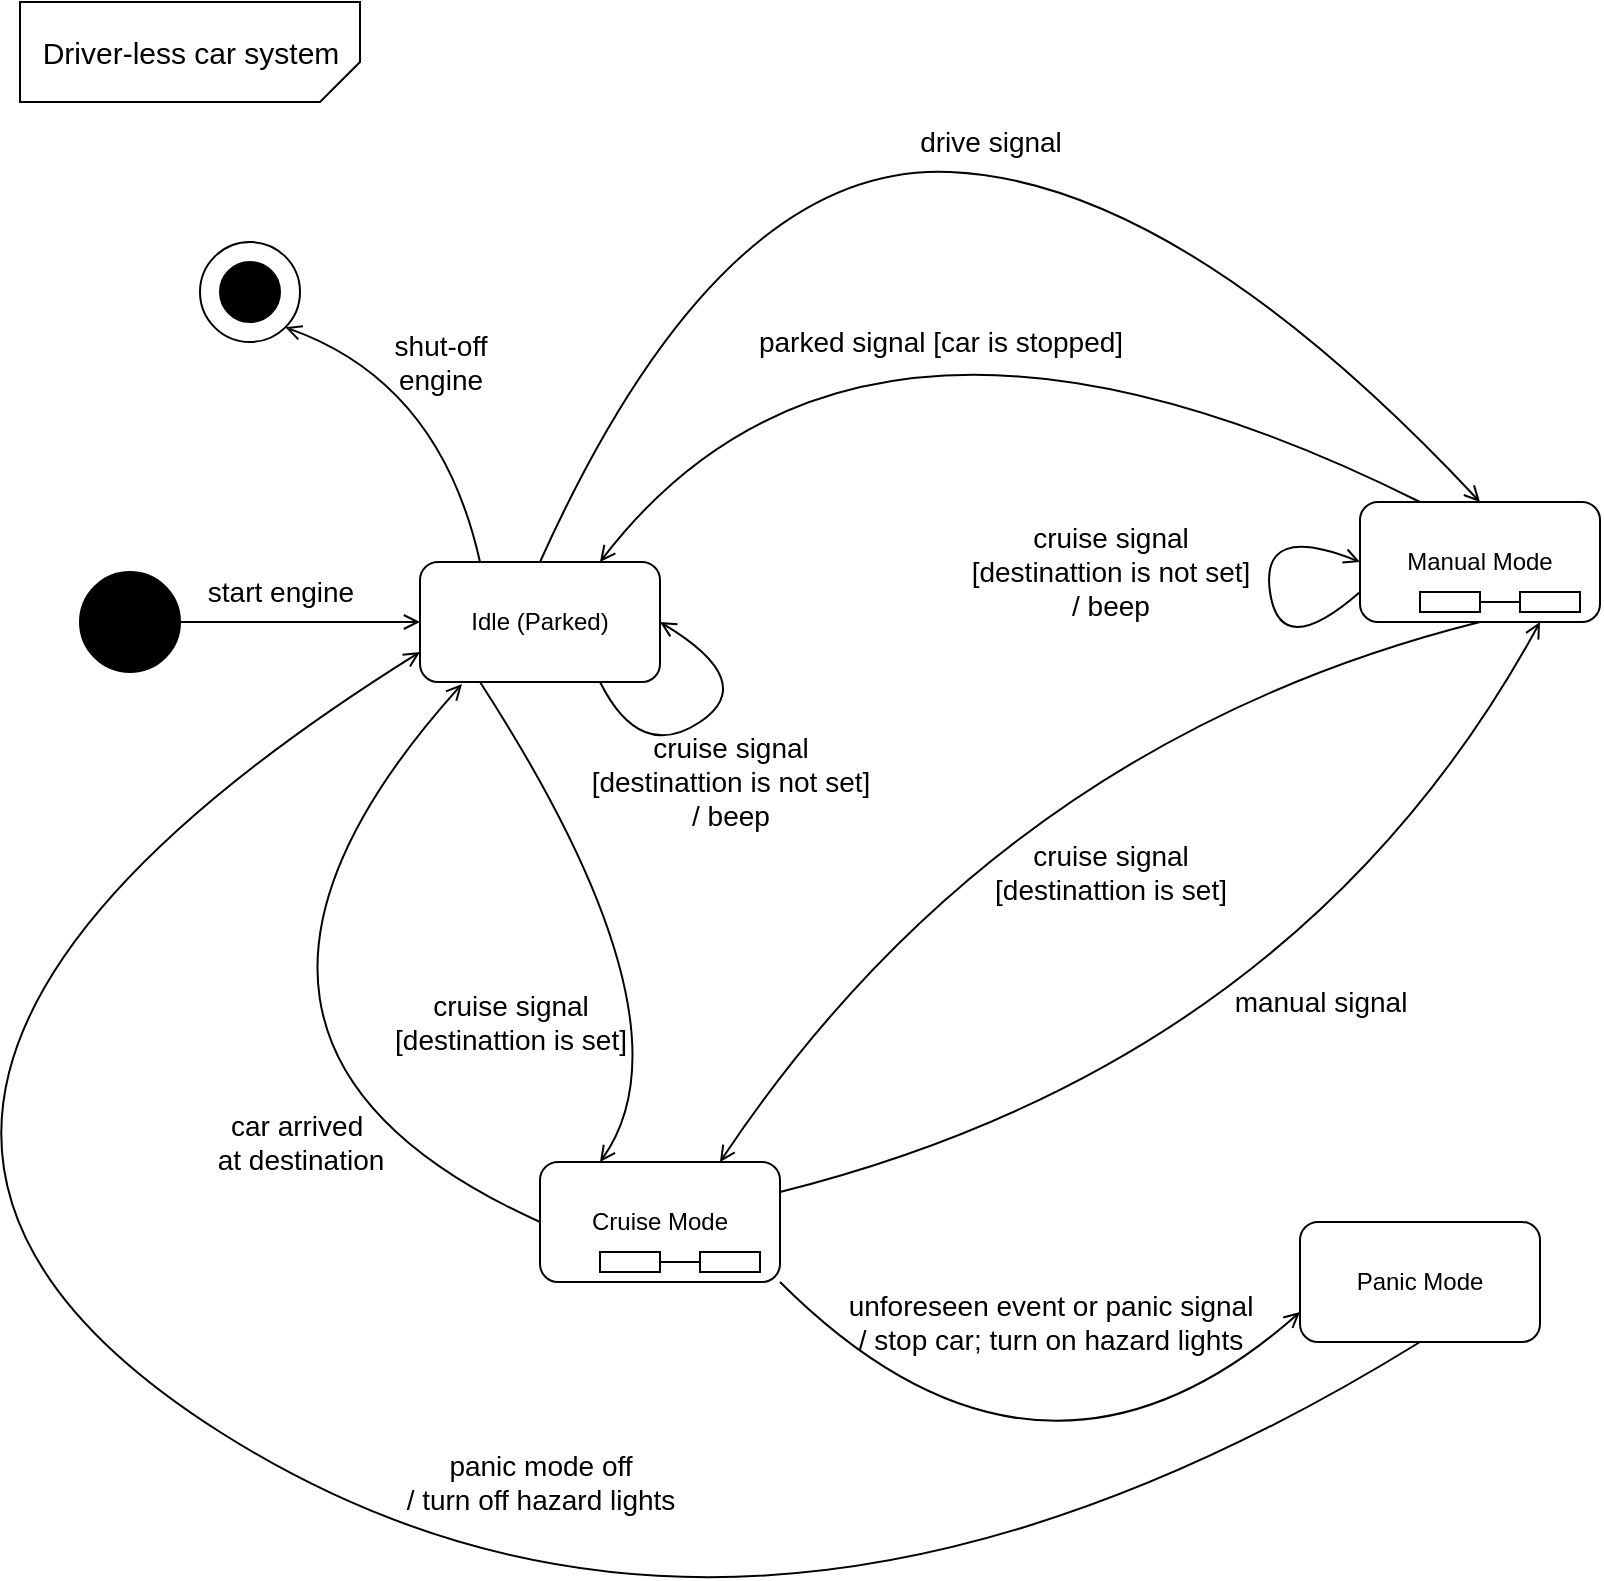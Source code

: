 <mxfile version="12.4.2" type="device" pages="5"><diagram id="GsRGrQJ695VV6KwuP-_j" name="top-level"><mxGraphModel dx="1862" dy="2306" grid="1" gridSize="10" guides="1" tooltips="1" connect="1" arrows="1" fold="1" page="1" pageScale="1" pageWidth="850" pageHeight="1100" math="0" shadow="0"><root><mxCell id="0"/><mxCell id="1" parent="0"/><mxCell id="v0uImOYCnhwWcrBsLqpx-3" value="" style="verticalLabelPosition=bottom;verticalAlign=top;html=1;shape=card;whiteSpace=wrap;size=20;arcSize=12;direction=west;" parent="1" vertex="1"><mxGeometry y="-160" width="170" height="50" as="geometry"/></mxCell><mxCell id="v0uImOYCnhwWcrBsLqpx-4" value="&lt;font style=&quot;font-size: 15px&quot;&gt;Driver-less car system&lt;/font&gt;" style="text;html=1;align=center;verticalAlign=middle;" parent="1" vertex="1"><mxGeometry y="-160" width="170" height="50" as="geometry"/></mxCell><mxCell id="v0uImOYCnhwWcrBsLqpx-5" value="" style="ellipse;whiteSpace=wrap;html=1;aspect=fixed;align=center;fillColor=#000000;" parent="1" vertex="1"><mxGeometry x="30" y="125" width="50" height="50" as="geometry"/></mxCell><mxCell id="v0uImOYCnhwWcrBsLqpx-10" value="Idle (Parked)" style="rounded=1;whiteSpace=wrap;html=1;shadow=0;strokeColor=#000000;fillColor=#FFFFFF;align=center;" parent="1" vertex="1"><mxGeometry x="200" y="120" width="120" height="60" as="geometry"/></mxCell><mxCell id="v0uImOYCnhwWcrBsLqpx-11" value="Manual Mode" style="rounded=1;whiteSpace=wrap;html=1;shadow=0;strokeColor=#000000;fillColor=#FFFFFF;align=center;" parent="1" vertex="1"><mxGeometry x="670" y="90" width="120" height="60" as="geometry"/></mxCell><mxCell id="v0uImOYCnhwWcrBsLqpx-12" value="Cruise Mode" style="rounded=1;whiteSpace=wrap;html=1;shadow=0;strokeColor=#000000;fillColor=#FFFFFF;align=center;" parent="1" vertex="1"><mxGeometry x="260" y="420" width="120" height="60" as="geometry"/></mxCell><mxCell id="v0uImOYCnhwWcrBsLqpx-13" value="Panic Mode" style="rounded=1;whiteSpace=wrap;html=1;shadow=0;strokeColor=#000000;fillColor=#FFFFFF;align=center;" parent="1" vertex="1"><mxGeometry x="640" y="450" width="120" height="60" as="geometry"/></mxCell><mxCell id="v0uImOYCnhwWcrBsLqpx-16" value="" style="endArrow=open;html=1;entryX=0;entryY=0.5;entryDx=0;entryDy=0;exitX=1;exitY=0.5;exitDx=0;exitDy=0;endFill=0;" parent="1" source="v0uImOYCnhwWcrBsLqpx-5" target="v0uImOYCnhwWcrBsLqpx-10" edge="1"><mxGeometry width="50" height="50" relative="1" as="geometry"><mxPoint x="130" y="190" as="sourcePoint"/><mxPoint x="180" y="140" as="targetPoint"/></mxGeometry></mxCell><mxCell id="v0uImOYCnhwWcrBsLqpx-18" value="&lt;font style=&quot;font-size: 14px&quot;&gt;start engine&lt;/font&gt;" style="text;html=1;align=center;verticalAlign=middle;resizable=0;points=[];;autosize=1;direction=south;" parent="1" vertex="1"><mxGeometry x="85" y="125" width="90" height="20" as="geometry"/></mxCell><mxCell id="v0uImOYCnhwWcrBsLqpx-19" value="" style="ellipse;whiteSpace=wrap;html=1;aspect=fixed;shadow=0;strokeColor=#000000;fillColor=#FFFFFF;align=center;" parent="1" vertex="1"><mxGeometry x="90" y="-40" width="50" height="50" as="geometry"/></mxCell><mxCell id="v0uImOYCnhwWcrBsLqpx-20" value="" style="ellipse;whiteSpace=wrap;html=1;aspect=fixed;shadow=0;strokeColor=#000000;fillColor=#000000;align=center;" parent="1" vertex="1"><mxGeometry x="100" y="-30" width="30" height="30" as="geometry"/></mxCell><mxCell id="v0uImOYCnhwWcrBsLqpx-23" value="&lt;font style=&quot;font-size: 14px&quot;&gt;drive signal&lt;/font&gt;" style="text;html=1;align=center;verticalAlign=middle;resizable=0;points=[];;autosize=1;direction=south;" parent="1" vertex="1"><mxGeometry x="440" y="-100" width="90" height="20" as="geometry"/></mxCell><mxCell id="v0uImOYCnhwWcrBsLqpx-43" value="" style="rounded=0;whiteSpace=wrap;html=1;shadow=0;strokeColor=#000000;fillColor=#FFFFFF;align=center;" parent="1" vertex="1"><mxGeometry x="290" y="465" width="30" height="10" as="geometry"/></mxCell><mxCell id="v0uImOYCnhwWcrBsLqpx-44" value="" style="rounded=0;whiteSpace=wrap;html=1;shadow=0;strokeColor=#000000;fillColor=#FFFFFF;align=center;" parent="1" vertex="1"><mxGeometry x="340" y="465" width="30" height="10" as="geometry"/></mxCell><mxCell id="v0uImOYCnhwWcrBsLqpx-45" value="" style="endArrow=none;html=1;entryX=0;entryY=0.5;entryDx=0;entryDy=0;exitX=1;exitY=0.5;exitDx=0;exitDy=0;" parent="1" source="v0uImOYCnhwWcrBsLqpx-43" target="v0uImOYCnhwWcrBsLqpx-44" edge="1"><mxGeometry width="50" height="50" relative="1" as="geometry"><mxPoint x="290" y="545" as="sourcePoint"/><mxPoint x="340" y="495" as="targetPoint"/></mxGeometry></mxCell><mxCell id="v0uImOYCnhwWcrBsLqpx-46" value="" style="rounded=0;whiteSpace=wrap;html=1;shadow=0;strokeColor=#000000;fillColor=#FFFFFF;align=center;" parent="1" vertex="1"><mxGeometry x="700" y="135" width="30" height="10" as="geometry"/></mxCell><mxCell id="v0uImOYCnhwWcrBsLqpx-47" value="" style="rounded=0;whiteSpace=wrap;html=1;shadow=0;strokeColor=#000000;fillColor=#FFFFFF;align=center;" parent="1" vertex="1"><mxGeometry x="750" y="135" width="30" height="10" as="geometry"/></mxCell><mxCell id="v0uImOYCnhwWcrBsLqpx-48" value="" style="endArrow=none;html=1;entryX=0;entryY=0.5;entryDx=0;entryDy=0;exitX=1;exitY=0.5;exitDx=0;exitDy=0;" parent="1" source="v0uImOYCnhwWcrBsLqpx-46" target="v0uImOYCnhwWcrBsLqpx-47" edge="1"><mxGeometry width="50" height="50" relative="1" as="geometry"><mxPoint x="700" y="215" as="sourcePoint"/><mxPoint x="750" y="165" as="targetPoint"/></mxGeometry></mxCell><mxCell id="v0uImOYCnhwWcrBsLqpx-49" value="" style="curved=1;endArrow=open;html=1;endFill=0;entryX=0.5;entryY=0;entryDx=0;entryDy=0;exitX=0.5;exitY=0;exitDx=0;exitDy=0;" parent="1" source="v0uImOYCnhwWcrBsLqpx-10" target="v0uImOYCnhwWcrBsLqpx-11" edge="1"><mxGeometry width="50" height="50" relative="1" as="geometry"><mxPoint x="220" y="90" as="sourcePoint"/><mxPoint x="270" y="40" as="targetPoint"/><Array as="points"><mxPoint x="350" y="-80"/><mxPoint x="580" y="-70"/></Array></mxGeometry></mxCell><mxCell id="v0uImOYCnhwWcrBsLqpx-52" value="" style="curved=1;endArrow=open;html=1;entryX=0.25;entryY=0;entryDx=0;entryDy=0;exitX=0.25;exitY=1;exitDx=0;exitDy=0;endFill=0;" parent="1" source="v0uImOYCnhwWcrBsLqpx-10" target="v0uImOYCnhwWcrBsLqpx-12" edge="1"><mxGeometry width="50" height="50" relative="1" as="geometry"><mxPoint x="230" y="270" as="sourcePoint"/><mxPoint x="280" y="220" as="targetPoint"/><Array as="points"><mxPoint x="340" y="350"/></Array></mxGeometry></mxCell><mxCell id="v0uImOYCnhwWcrBsLqpx-53" value="&lt;font style=&quot;font-size: 14px&quot;&gt;cruise signal &lt;br&gt;[destinattion is set]&lt;/font&gt;" style="text;html=1;align=center;verticalAlign=middle;resizable=0;points=[];;autosize=1;direction=south;" parent="1" vertex="1"><mxGeometry x="180" y="330" width="130" height="40" as="geometry"/></mxCell><mxCell id="v0uImOYCnhwWcrBsLqpx-56" value="" style="curved=1;endArrow=open;html=1;entryX=1;entryY=0.5;entryDx=0;entryDy=0;exitX=0.75;exitY=1;exitDx=0;exitDy=0;endFill=0;" parent="1" source="v0uImOYCnhwWcrBsLqpx-10" target="v0uImOYCnhwWcrBsLqpx-10" edge="1"><mxGeometry width="50" height="50" relative="1" as="geometry"><mxPoint x="310" y="270" as="sourcePoint"/><mxPoint x="360" y="220" as="targetPoint"/><Array as="points"><mxPoint x="310" y="220"/><mxPoint x="370" y="180"/></Array></mxGeometry></mxCell><mxCell id="v0uImOYCnhwWcrBsLqpx-57" value="&lt;font style=&quot;font-size: 14px&quot;&gt;cruise signal &lt;br&gt;[destinattion is not set]&lt;br&gt;/ beep&lt;br&gt;&lt;/font&gt;" style="text;html=1;align=center;verticalAlign=middle;resizable=0;points=[];;autosize=1;direction=south;" parent="1" vertex="1"><mxGeometry x="280" y="205" width="150" height="50" as="geometry"/></mxCell><mxCell id="v0uImOYCnhwWcrBsLqpx-58" value="&lt;font style=&quot;font-size: 14px&quot;&gt;cruise signal &lt;br&gt;[destinattion is not set]&lt;br&gt;/ beep&lt;br&gt;&lt;/font&gt;" style="text;html=1;align=center;verticalAlign=middle;resizable=0;points=[];;autosize=1;direction=south;" parent="1" vertex="1"><mxGeometry x="470" y="100" width="150" height="50" as="geometry"/></mxCell><mxCell id="v0uImOYCnhwWcrBsLqpx-59" value="" style="curved=1;endArrow=open;html=1;entryX=0;entryY=0.5;entryDx=0;entryDy=0;exitX=0;exitY=0.75;exitDx=0;exitDy=0;endFill=0;" parent="1" source="v0uImOYCnhwWcrBsLqpx-11" target="v0uImOYCnhwWcrBsLqpx-11" edge="1"><mxGeometry width="50" height="50" relative="1" as="geometry"><mxPoint x="490" y="160" as="sourcePoint"/><mxPoint x="520" y="130" as="targetPoint"/><Array as="points"><mxPoint x="630" y="170"/><mxPoint x="620" y="100"/></Array></mxGeometry></mxCell><mxCell id="v0uImOYCnhwWcrBsLqpx-60" value="&lt;font style=&quot;font-size: 14px&quot;&gt;cruise signal &lt;br&gt;[destinattion is set]&lt;/font&gt;" style="text;html=1;align=center;verticalAlign=middle;resizable=0;points=[];;autosize=1;direction=south;" parent="1" vertex="1"><mxGeometry x="480" y="255" width="130" height="40" as="geometry"/></mxCell><mxCell id="v0uImOYCnhwWcrBsLqpx-61" value="" style="curved=1;endArrow=open;html=1;entryX=0.75;entryY=0;entryDx=0;entryDy=0;exitX=0.5;exitY=1;exitDx=0;exitDy=0;endFill=0;" parent="1" source="v0uImOYCnhwWcrBsLqpx-11" target="v0uImOYCnhwWcrBsLqpx-12" edge="1"><mxGeometry width="50" height="50" relative="1" as="geometry"><mxPoint x="500" y="300" as="sourcePoint"/><mxPoint x="550" y="250" as="targetPoint"/><Array as="points"><mxPoint x="490" y="210"/></Array></mxGeometry></mxCell><mxCell id="v0uImOYCnhwWcrBsLqpx-62" value="" style="curved=1;endArrow=none;html=1;entryX=1;entryY=0.25;entryDx=0;entryDy=0;exitX=0.75;exitY=1;exitDx=0;exitDy=0;startArrow=open;startFill=0;endFill=0;" parent="1" source="v0uImOYCnhwWcrBsLqpx-11" target="v0uImOYCnhwWcrBsLqpx-12" edge="1"><mxGeometry width="50" height="50" relative="1" as="geometry"><mxPoint x="740" y="160" as="sourcePoint"/><mxPoint x="390" y="430" as="targetPoint"/><Array as="points"><mxPoint x="640" y="370"/></Array></mxGeometry></mxCell><mxCell id="v0uImOYCnhwWcrBsLqpx-63" value="&lt;font style=&quot;font-size: 14px&quot;&gt;manual signal&lt;br&gt;&lt;/font&gt;" style="text;html=1;align=center;verticalAlign=middle;resizable=0;points=[];;autosize=1;direction=south;" parent="1" vertex="1"><mxGeometry x="600" y="330" width="100" height="20" as="geometry"/></mxCell><mxCell id="v0uImOYCnhwWcrBsLqpx-64" value="" style="curved=1;endArrow=none;html=1;endFill=0;entryX=0.25;entryY=0;entryDx=0;entryDy=0;exitX=0.75;exitY=0;exitDx=0;exitDy=0;startArrow=open;startFill=0;" parent="1" source="v0uImOYCnhwWcrBsLqpx-10" target="v0uImOYCnhwWcrBsLqpx-11" edge="1"><mxGeometry width="50" height="50" relative="1" as="geometry"><mxPoint x="270" y="130" as="sourcePoint"/><mxPoint x="740" y="100" as="targetPoint"/><Array as="points"><mxPoint x="420" y="-50"/></Array></mxGeometry></mxCell><mxCell id="v0uImOYCnhwWcrBsLqpx-65" value="&lt;font style=&quot;font-size: 14px&quot;&gt;parked signal [car is stopped]&lt;/font&gt;" style="text;html=1;align=center;verticalAlign=middle;resizable=0;points=[];;autosize=1;direction=south;" parent="1" vertex="1"><mxGeometry x="360" width="200" height="20" as="geometry"/></mxCell><mxCell id="v0uImOYCnhwWcrBsLqpx-66" value="" style="curved=1;endArrow=open;html=1;endFill=0;entryX=0;entryY=0.75;entryDx=0;entryDy=0;exitX=1;exitY=1;exitDx=0;exitDy=0;" parent="1" source="v0uImOYCnhwWcrBsLqpx-12" target="v0uImOYCnhwWcrBsLqpx-13" edge="1"><mxGeometry width="50" height="50" relative="1" as="geometry"><mxPoint x="520" y="600" as="sourcePoint"/><mxPoint x="570" y="550" as="targetPoint"/><Array as="points"><mxPoint x="510" y="610"/></Array></mxGeometry></mxCell><mxCell id="v0uImOYCnhwWcrBsLqpx-68" value="&lt;font style=&quot;font-size: 14px&quot;&gt;unforeseen event or panic signal&lt;br&gt;/ stop car; turn on hazard lights&lt;br&gt;&lt;/font&gt;" style="text;html=1;align=center;verticalAlign=middle;resizable=0;points=[];;autosize=1;direction=south;" parent="1" vertex="1"><mxGeometry x="405" y="480" width="220" height="40" as="geometry"/></mxCell><mxCell id="v0uImOYCnhwWcrBsLqpx-69" value="" style="curved=1;endArrow=none;html=1;entryX=0;entryY=0.5;entryDx=0;entryDy=0;exitX=0.175;exitY=1.017;exitDx=0;exitDy=0;endFill=0;startArrow=open;startFill=0;exitPerimeter=0;" parent="1" source="v0uImOYCnhwWcrBsLqpx-10" target="v0uImOYCnhwWcrBsLqpx-12" edge="1"><mxGeometry width="50" height="50" relative="1" as="geometry"><mxPoint x="50" y="380" as="sourcePoint"/><mxPoint x="100" y="330" as="targetPoint"/><Array as="points"><mxPoint x="60" y="360"/></Array></mxGeometry></mxCell><mxCell id="v0uImOYCnhwWcrBsLqpx-71" value="&lt;span style=&quot;font-size: 14px&quot;&gt;car arrived&amp;nbsp;&lt;br&gt;at destination&lt;/span&gt;" style="text;html=1;align=center;verticalAlign=middle;resizable=0;points=[];;autosize=1;direction=south;" parent="1" vertex="1"><mxGeometry x="90" y="390" width="100" height="40" as="geometry"/></mxCell><mxCell id="v0uImOYCnhwWcrBsLqpx-72" value="" style="curved=1;endArrow=open;html=1;endFill=0;exitX=0.5;exitY=1;exitDx=0;exitDy=0;entryX=0;entryY=0.75;entryDx=0;entryDy=0;" parent="1" source="v0uImOYCnhwWcrBsLqpx-13" target="v0uImOYCnhwWcrBsLqpx-10" edge="1"><mxGeometry width="50" height="50" relative="1" as="geometry"><mxPoint x="400" y="710" as="sourcePoint"/><mxPoint x="450" y="660" as="targetPoint"/><Array as="points"><mxPoint x="360" y="720"/><mxPoint x="-160" y="390"/></Array></mxGeometry></mxCell><mxCell id="v0uImOYCnhwWcrBsLqpx-73" value="&lt;font style=&quot;font-size: 14px&quot;&gt;panic mode off&lt;br&gt;/ turn off hazard lights&lt;br&gt;&lt;/font&gt;" style="text;html=1;align=center;verticalAlign=middle;resizable=0;points=[];;autosize=1;direction=south;" parent="1" vertex="1"><mxGeometry x="185" y="560" width="150" height="40" as="geometry"/></mxCell><mxCell id="v0uImOYCnhwWcrBsLqpx-74" value="" style="curved=1;endArrow=open;html=1;entryX=1;entryY=1;entryDx=0;entryDy=0;exitX=0.25;exitY=0;exitDx=0;exitDy=0;endFill=0;" parent="1" source="v0uImOYCnhwWcrBsLqpx-10" target="v0uImOYCnhwWcrBsLqpx-19" edge="1"><mxGeometry width="50" height="50" relative="1" as="geometry"><mxPoint x="160" y="90" as="sourcePoint"/><mxPoint x="210" y="40" as="targetPoint"/><Array as="points"><mxPoint x="210" y="30"/></Array></mxGeometry></mxCell><mxCell id="v0uImOYCnhwWcrBsLqpx-75" value="&lt;font style=&quot;font-size: 14px&quot;&gt;shut-off &lt;br&gt;engine&lt;/font&gt;" style="text;html=1;align=center;verticalAlign=middle;resizable=0;points=[];;autosize=1;direction=south;" parent="1" vertex="1"><mxGeometry x="180" width="60" height="40" as="geometry"/></mxCell></root></mxGraphModel></diagram><diagram id="MH11B5Xyd4xC_ADcuClz" name="manual mode"><mxGraphModel dx="1012" dy="1206" grid="1" gridSize="10" guides="1" tooltips="1" connect="1" arrows="1" fold="1" page="1" pageScale="1" pageWidth="850" pageHeight="1100" math="0" shadow="0"><root><mxCell id="5tyl1ZbEcBhafrpC5ne4-0"/><mxCell id="5tyl1ZbEcBhafrpC5ne4-1" parent="5tyl1ZbEcBhafrpC5ne4-0"/><mxCell id="5tyl1ZbEcBhafrpC5ne4-2" value="" style="verticalLabelPosition=bottom;verticalAlign=top;html=1;shape=card;whiteSpace=wrap;size=20;arcSize=12;direction=west;" parent="5tyl1ZbEcBhafrpC5ne4-1" vertex="1"><mxGeometry y="210" width="170" height="50" as="geometry"/></mxCell><mxCell id="5tyl1ZbEcBhafrpC5ne4-3" value="&lt;span style=&quot;font-size: 15px&quot;&gt;Manual Mode&lt;/span&gt;" style="text;html=1;align=center;verticalAlign=middle;" parent="5tyl1ZbEcBhafrpC5ne4-1" vertex="1"><mxGeometry y="210" width="170" height="50" as="geometry"/></mxCell><mxCell id="Z5zzfOjHoaEg3iWWs3Xi-0" value="" style="ellipse;whiteSpace=wrap;html=1;aspect=fixed;align=center;fillColor=#000000;" parent="5tyl1ZbEcBhafrpC5ne4-1" vertex="1"><mxGeometry x="40" y="410" width="50" height="50" as="geometry"/></mxCell><mxCell id="svOVOGwbefoGt3TmelPM-0" value="" style="endArrow=open;html=1;entryX=0;entryY=0.5;entryDx=0;entryDy=0;exitX=1;exitY=0.5;exitDx=0;exitDy=0;endFill=0;" parent="5tyl1ZbEcBhafrpC5ne4-1" edge="1"><mxGeometry width="50" height="50" relative="1" as="geometry"><mxPoint x="90" y="434.5" as="sourcePoint"/><mxPoint x="210" y="434.5" as="targetPoint"/></mxGeometry></mxCell><mxCell id="UEAL-Myeo9CK6Od4VPT7-0" value="Manual Driving" style="rounded=1;whiteSpace=wrap;html=1;shadow=0;strokeColor=#000000;fillColor=#FFFFFF;align=center;" parent="5tyl1ZbEcBhafrpC5ne4-1" vertex="1"><mxGeometry x="210" y="405" width="120" height="60" as="geometry"/></mxCell><mxCell id="UEAL-Myeo9CK6Od4VPT7-1" value="" style="curved=1;endArrow=open;html=1;exitX=0;exitY=0.25;exitDx=0;exitDy=0;entryX=0.25;entryY=0;entryDx=0;entryDy=0;endFill=0;" parent="5tyl1ZbEcBhafrpC5ne4-1" source="UEAL-Myeo9CK6Od4VPT7-0" target="UEAL-Myeo9CK6Od4VPT7-0" edge="1"><mxGeometry width="50" height="50" relative="1" as="geometry"><mxPoint x="200" y="380" as="sourcePoint"/><mxPoint x="250" y="330" as="targetPoint"/><Array as="points"><mxPoint x="120" y="370"/><mxPoint x="230" y="320"/></Array></mxGeometry></mxCell><mxCell id="UEAL-Myeo9CK6Od4VPT7-2" value="&lt;font style=&quot;font-size: 14px&quot;&gt;accelerate signal&lt;br&gt;/ faster engine&lt;/font&gt;" style="text;html=1;align=center;verticalAlign=middle;resizable=0;points=[];;autosize=1;" parent="5tyl1ZbEcBhafrpC5ne4-1" vertex="1"><mxGeometry x="84" y="300" width="120" height="40" as="geometry"/></mxCell><mxCell id="a7V7JFCMsoajnNPpaLPt-0" value="" style="curved=1;endArrow=open;html=1;exitX=0.75;exitY=0;exitDx=0;exitDy=0;entryX=1;entryY=0.25;entryDx=0;entryDy=0;endFill=0;" parent="5tyl1ZbEcBhafrpC5ne4-1" source="UEAL-Myeo9CK6Od4VPT7-0" target="UEAL-Myeo9CK6Od4VPT7-0" edge="1"><mxGeometry width="50" height="50" relative="1" as="geometry"><mxPoint x="446.0" y="350" as="sourcePoint"/><mxPoint x="476.0" y="335" as="targetPoint"/><Array as="points"><mxPoint x="310" y="330"/><mxPoint x="390" y="390"/></Array></mxGeometry></mxCell><mxCell id="a7V7JFCMsoajnNPpaLPt-1" value="&lt;font style=&quot;font-size: 14px&quot;&gt;reduce signal&lt;br&gt;/ slower engine&lt;/font&gt;" style="text;html=1;align=center;verticalAlign=middle;resizable=0;points=[];;autosize=1;" parent="5tyl1ZbEcBhafrpC5ne4-1" vertex="1"><mxGeometry x="295" y="300" width="110" height="40" as="geometry"/></mxCell><mxCell id="a7V7JFCMsoajnNPpaLPt-2" value="Break Mode" style="rounded=1;whiteSpace=wrap;html=1;shadow=0;strokeColor=#000000;fillColor=#FFFFFF;align=center;" parent="5tyl1ZbEcBhafrpC5ne4-1" vertex="1"><mxGeometry x="510" y="405" width="120" height="60" as="geometry"/></mxCell><mxCell id="a7V7JFCMsoajnNPpaLPt-3" value="" style="curved=1;endArrow=open;html=1;exitX=1;exitY=0.5;exitDx=0;exitDy=0;endFill=0;" parent="5tyl1ZbEcBhafrpC5ne4-1" source="UEAL-Myeo9CK6Od4VPT7-0" target="a7V7JFCMsoajnNPpaLPt-2" edge="1"><mxGeometry width="50" height="50" relative="1" as="geometry"><mxPoint x="320" y="590" as="sourcePoint"/><mxPoint x="370" y="540" as="targetPoint"/><Array as="points"><mxPoint x="430" y="370"/></Array></mxGeometry></mxCell><mxCell id="a7V7JFCMsoajnNPpaLPt-4" value="&lt;font style=&quot;font-size: 14px&quot;&gt;break signal&lt;br&gt;/ 0-speed&lt;/font&gt;" style="text;html=1;align=center;verticalAlign=middle;resizable=0;points=[];;autosize=1;" parent="5tyl1ZbEcBhafrpC5ne4-1" vertex="1"><mxGeometry x="470" y="330" width="90" height="40" as="geometry"/></mxCell><mxCell id="a7V7JFCMsoajnNPpaLPt-6" value="" style="curved=1;endArrow=open;html=1;exitX=0.25;exitY=1;exitDx=0;exitDy=0;endFill=0;entryX=1;entryY=1;entryDx=0;entryDy=0;" parent="5tyl1ZbEcBhafrpC5ne4-1" source="a7V7JFCMsoajnNPpaLPt-2" target="UEAL-Myeo9CK6Od4VPT7-0" edge="1"><mxGeometry width="50" height="50" relative="1" as="geometry"><mxPoint x="290" y="592.31" as="sourcePoint"/><mxPoint x="491.818" y="562.31" as="targetPoint"/><Array as="points"><mxPoint x="410" y="510"/></Array></mxGeometry></mxCell><mxCell id="a7V7JFCMsoajnNPpaLPt-7" value="&lt;font style=&quot;font-size: 14px&quot;&gt;accelerate signal&lt;br&gt;&lt;/font&gt;" style="text;html=1;align=center;verticalAlign=middle;resizable=0;points=[];;autosize=1;" parent="5tyl1ZbEcBhafrpC5ne4-1" vertex="1"><mxGeometry x="370" y="500" width="120" height="20" as="geometry"/></mxCell></root></mxGraphModel></diagram><diagram id="-_0fJi-d4BW0aCfTVHF0" name="cruise mode"><mxGraphModel dx="1012" dy="1240" grid="1" gridSize="10" guides="1" tooltips="1" connect="1" arrows="1" fold="1" page="1" pageScale="1" pageWidth="850" pageHeight="1100" math="0" shadow="0"><root><mxCell id="u52zmMXhIx0DKUuz7ikw-0"/><mxCell id="u52zmMXhIx0DKUuz7ikw-1" parent="u52zmMXhIx0DKUuz7ikw-0"/><mxCell id="Tr0KNksr5ET6lWC5J7M_-0" value="" style="verticalLabelPosition=bottom;verticalAlign=top;html=1;shape=card;whiteSpace=wrap;size=20;arcSize=12;direction=west;" vertex="1" parent="u52zmMXhIx0DKUuz7ikw-1"><mxGeometry width="170" height="50" as="geometry"/></mxCell><mxCell id="Tr0KNksr5ET6lWC5J7M_-1" value="&lt;span style=&quot;font-size: 15px&quot;&gt;Cruise Mode&lt;/span&gt;" style="text;html=1;align=center;verticalAlign=middle;" vertex="1" parent="u52zmMXhIx0DKUuz7ikw-1"><mxGeometry width="170" height="50" as="geometry"/></mxCell><mxCell id="lbYa4kwuHeVx8JS8SERw-0" value="" style="ellipse;whiteSpace=wrap;html=1;aspect=fixed;align=center;fillColor=#000000;" vertex="1" parent="u52zmMXhIx0DKUuz7ikw-1"><mxGeometry x="40" y="410" width="50" height="50" as="geometry"/></mxCell><mxCell id="BiUlaDltREUe8ZJ0eOZC-0" value="" style="endArrow=open;html=1;entryX=0;entryY=0.5;entryDx=0;entryDy=0;exitX=1;exitY=0.5;exitDx=0;exitDy=0;endFill=0;" edge="1" parent="u52zmMXhIx0DKUuz7ikw-1"><mxGeometry width="50" height="50" relative="1" as="geometry"><mxPoint x="90" y="434.5" as="sourcePoint"/><mxPoint x="210" y="434.5" as="targetPoint"/></mxGeometry></mxCell><mxCell id="RQJBDOwhIYKoQPXPkWNi-0" value="Cruising" style="rounded=1;whiteSpace=wrap;html=1;shadow=0;strokeColor=#000000;fillColor=#FFFFFF;align=center;" vertex="1" parent="u52zmMXhIx0DKUuz7ikw-1"><mxGeometry x="210" y="405" width="120" height="60" as="geometry"/></mxCell><mxCell id="QREUtBTgTPNI_RtmqBHr-0" value="Tailing" style="rounded=1;whiteSpace=wrap;html=1;shadow=0;strokeColor=#000000;fillColor=#FFFFFF;align=center;" vertex="1" parent="u52zmMXhIx0DKUuz7ikw-1"><mxGeometry x="635" y="487" width="120" height="60" as="geometry"/></mxCell><mxCell id="QREUtBTgTPNI_RtmqBHr-1" value="Changing Lane" style="rounded=1;whiteSpace=wrap;html=1;shadow=0;strokeColor=#000000;fillColor=#FFFFFF;align=center;" vertex="1" parent="u52zmMXhIx0DKUuz7ikw-1"><mxGeometry x="460" y="742" width="120" height="60" as="geometry"/></mxCell><mxCell id="DPJYELe6cAL7vdTQ_eXa-4" value="" style="curved=1;endArrow=open;html=1;entryX=0.25;entryY=0;entryDx=0;entryDy=0;exitX=1;exitY=0.5;exitDx=0;exitDy=0;endFill=0;" edge="1" parent="u52zmMXhIx0DKUuz7ikw-1" source="RQJBDOwhIYKoQPXPkWNi-0" target="QREUtBTgTPNI_RtmqBHr-0"><mxGeometry width="50" height="50" relative="1" as="geometry"><mxPoint x="420" y="505" as="sourcePoint"/><mxPoint x="450" y="520" as="targetPoint"/><Array as="points"><mxPoint x="550" y="390"/></Array></mxGeometry></mxCell><mxCell id="DPJYELe6cAL7vdTQ_eXa-5" value="&lt;font style=&quot;font-size: 14px&quot;&gt;car detected ahead&amp;nbsp;&lt;br&gt;[distance is under threshold] &lt;br&gt;/ (reduce speed)&lt;/font&gt;" style="text;html=1;align=center;verticalAlign=middle;resizable=0;points=[];;autosize=1;" vertex="1" parent="u52zmMXhIx0DKUuz7ikw-1"><mxGeometry x="410" y="330" width="190" height="50" as="geometry"/></mxCell><mxCell id="DPJYELe6cAL7vdTQ_eXa-6" value="" style="curved=1;endArrow=open;html=1;entryX=0.75;entryY=0;entryDx=0;entryDy=0;exitX=0.5;exitY=0;exitDx=0;exitDy=0;endFill=0;" edge="1" parent="u52zmMXhIx0DKUuz7ikw-1" source="QREUtBTgTPNI_RtmqBHr-0" target="QREUtBTgTPNI_RtmqBHr-0"><mxGeometry width="50" height="50" relative="1" as="geometry"><mxPoint x="900" y="475" as="sourcePoint"/><mxPoint x="930" y="490" as="targetPoint"/><Array as="points"><mxPoint x="680" y="410"/><mxPoint x="840" y="440"/></Array></mxGeometry></mxCell><mxCell id="DPJYELe6cAL7vdTQ_eXa-7" value="&lt;font style=&quot;font-size: 14px&quot;&gt;after 1 second&amp;nbsp;&lt;br&gt;[distance is under threshold] &lt;br&gt;/ (reduce speed)&lt;/font&gt;" style="text;html=1;align=center;verticalAlign=middle;resizable=0;points=[];;autosize=1;" vertex="1" parent="u52zmMXhIx0DKUuz7ikw-1"><mxGeometry x="660" y="360" width="190" height="50" as="geometry"/></mxCell><mxCell id="DPJYELe6cAL7vdTQ_eXa-8" value="" style="curved=1;endArrow=open;html=1;entryX=1;entryY=0.75;entryDx=0;entryDy=0;exitX=0;exitY=0.25;exitDx=0;exitDy=0;endFill=0;" edge="1" parent="u52zmMXhIx0DKUuz7ikw-1" source="QREUtBTgTPNI_RtmqBHr-0" target="RQJBDOwhIYKoQPXPkWNi-0"><mxGeometry width="50" height="50" relative="1" as="geometry"><mxPoint x="330" y="555" as="sourcePoint"/><mxPoint x="905" y="640" as="targetPoint"/><Array as="points"><mxPoint x="470" y="510"/></Array></mxGeometry></mxCell><mxCell id="DPJYELe6cAL7vdTQ_eXa-9" value="&lt;font style=&quot;font-size: 14px&quot;&gt;after 1 second&amp;nbsp;&lt;br&gt;[distance is above or at threshold] &lt;br&gt;/ (maintain current speed)&lt;/font&gt;" style="text;html=1;align=center;verticalAlign=middle;resizable=0;points=[];;autosize=1;" vertex="1" parent="u52zmMXhIx0DKUuz7ikw-1"><mxGeometry x="370" y="510" width="220" height="50" as="geometry"/></mxCell><mxCell id="DPJYELe6cAL7vdTQ_eXa-10" value="" style="curved=1;endArrow=open;html=1;entryX=1;entryY=0.25;entryDx=0;entryDy=0;exitX=0.25;exitY=1;exitDx=0;exitDy=0;endFill=0;" edge="1" parent="u52zmMXhIx0DKUuz7ikw-1" source="QREUtBTgTPNI_RtmqBHr-0" target="QREUtBTgTPNI_RtmqBHr-1"><mxGeometry width="50" height="50" relative="1" as="geometry"><mxPoint x="845" y="742" as="sourcePoint"/><mxPoint x="300" y="657" as="targetPoint"/><Array as="points"><mxPoint x="665" y="657"/></Array></mxGeometry></mxCell><mxCell id="DPJYELe6cAL7vdTQ_eXa-11" value="&lt;font style=&quot;font-size: 14px&quot;&gt;after 1 second&amp;nbsp;&lt;br&gt;[obstacle not moving or safe &lt;br&gt;distance cannot be maintained] &lt;br&gt;/ (change to left lane signal)&lt;/font&gt;" style="text;html=1;align=center;verticalAlign=middle;resizable=0;points=[];;autosize=1;" vertex="1" parent="u52zmMXhIx0DKUuz7ikw-1"><mxGeometry x="660" y="577" width="210" height="70" as="geometry"/></mxCell><mxCell id="GvFH7ed6wfBAqs-x8gRz-0" value="" style="rounded=0;whiteSpace=wrap;html=1;shadow=0;strokeColor=#000000;fillColor=#FFFFFF;align=center;" vertex="1" parent="u52zmMXhIx0DKUuz7ikw-1"><mxGeometry x="240" y="450" width="30" height="10" as="geometry"/></mxCell><mxCell id="GvFH7ed6wfBAqs-x8gRz-1" value="" style="rounded=0;whiteSpace=wrap;html=1;shadow=0;strokeColor=#000000;fillColor=#FFFFFF;align=center;" vertex="1" parent="u52zmMXhIx0DKUuz7ikw-1"><mxGeometry x="290" y="450" width="30" height="10" as="geometry"/></mxCell><mxCell id="GvFH7ed6wfBAqs-x8gRz-2" value="" style="endArrow=none;html=1;entryX=0;entryY=0.5;entryDx=0;entryDy=0;exitX=1;exitY=0.5;exitDx=0;exitDy=0;" edge="1" parent="u52zmMXhIx0DKUuz7ikw-1" source="GvFH7ed6wfBAqs-x8gRz-0" target="GvFH7ed6wfBAqs-x8gRz-1"><mxGeometry width="50" height="50" relative="1" as="geometry"><mxPoint x="240" y="530" as="sourcePoint"/><mxPoint x="290" y="480" as="targetPoint"/></mxGeometry></mxCell><mxCell id="GvFH7ed6wfBAqs-x8gRz-3" value="" style="rounded=0;whiteSpace=wrap;html=1;shadow=0;strokeColor=#000000;fillColor=#FFFFFF;align=center;" vertex="1" parent="u52zmMXhIx0DKUuz7ikw-1"><mxGeometry x="490" y="787" width="30" height="10" as="geometry"/></mxCell><mxCell id="GvFH7ed6wfBAqs-x8gRz-4" value="" style="rounded=0;whiteSpace=wrap;html=1;shadow=0;strokeColor=#000000;fillColor=#FFFFFF;align=center;" vertex="1" parent="u52zmMXhIx0DKUuz7ikw-1"><mxGeometry x="540" y="787" width="30" height="10" as="geometry"/></mxCell><mxCell id="GvFH7ed6wfBAqs-x8gRz-5" value="" style="endArrow=none;html=1;entryX=0;entryY=0.5;entryDx=0;entryDy=0;exitX=1;exitY=0.5;exitDx=0;exitDy=0;" edge="1" parent="u52zmMXhIx0DKUuz7ikw-1" source="GvFH7ed6wfBAqs-x8gRz-3" target="GvFH7ed6wfBAqs-x8gRz-4"><mxGeometry width="50" height="50" relative="1" as="geometry"><mxPoint x="490" y="867" as="sourcePoint"/><mxPoint x="540" y="817" as="targetPoint"/></mxGeometry></mxCell><mxCell id="Jh8zUHxNAsX3DCX_IuVT-0" value="" style="curved=1;endArrow=open;html=1;entryX=0;entryY=0.25;entryDx=0;entryDy=0;exitX=0.75;exitY=1;exitDx=0;exitDy=0;endFill=0;" edge="1" parent="u52zmMXhIx0DKUuz7ikw-1" source="RQJBDOwhIYKoQPXPkWNi-0" target="QREUtBTgTPNI_RtmqBHr-1"><mxGeometry width="50" height="50" relative="1" as="geometry"><mxPoint x="230" y="700" as="sourcePoint"/><mxPoint x="280" y="650" as="targetPoint"/><Array as="points"><mxPoint x="260" y="700"/></Array></mxGeometry></mxCell><mxCell id="Jh8zUHxNAsX3DCX_IuVT-1" value="&lt;font style=&quot;font-size: 14px&quot;&gt;any change lane signal&lt;/font&gt;" style="text;html=1;align=center;verticalAlign=middle;resizable=0;points=[];;autosize=1;" vertex="1" parent="u52zmMXhIx0DKUuz7ikw-1"><mxGeometry x="325" y="660" width="160" height="20" as="geometry"/></mxCell><mxCell id="ycwRXLKawZ1601Ck0Dra-0" value="" style="curved=1;endArrow=none;html=1;entryX=0;entryY=0.75;entryDx=0;entryDy=0;exitX=0.5;exitY=1;exitDx=0;exitDy=0;endFill=0;startArrow=open;startFill=0;" edge="1" parent="u52zmMXhIx0DKUuz7ikw-1" source="RQJBDOwhIYKoQPXPkWNi-0" target="QREUtBTgTPNI_RtmqBHr-1"><mxGeometry width="50" height="50" relative="1" as="geometry"><mxPoint x="270" y="495" as="sourcePoint"/><mxPoint x="430" y="787" as="targetPoint"/><Array as="points"><mxPoint x="230" y="730"/></Array></mxGeometry></mxCell><mxCell id="ycwRXLKawZ1601Ck0Dra-1" value="&lt;span style=&quot;font-size: 14px&quot;&gt;target lane signal&lt;/span&gt;" style="text;html=1;align=center;verticalAlign=middle;resizable=0;points=[];;autosize=1;" vertex="1" parent="u52zmMXhIx0DKUuz7ikw-1"><mxGeometry x="180" y="680" width="120" height="20" as="geometry"/></mxCell><mxCell id="U6oZaBESciKtFX_PdK62-0" value="" style="curved=1;endArrow=none;html=1;entryX=0.25;entryY=1;entryDx=0;entryDy=0;exitX=0;exitY=0.75;exitDx=0;exitDy=0;endFill=0;startArrow=open;startFill=0;" edge="1" parent="u52zmMXhIx0DKUuz7ikw-1" source="RQJBDOwhIYKoQPXPkWNi-0" target="QREUtBTgTPNI_RtmqBHr-1"><mxGeometry width="50" height="50" relative="1" as="geometry"><mxPoint x="180" y="510" as="sourcePoint"/><mxPoint x="370" y="832" as="targetPoint"/><Array as="points"><mxPoint x="80" y="730"/><mxPoint x="370" y="860"/></Array></mxGeometry></mxCell><mxCell id="U6oZaBESciKtFX_PdK62-1" value="&lt;span style=&quot;font-size: 14px&quot;&gt;panic signal&lt;br&gt;/ panic signal&lt;br&gt;&lt;/span&gt;" style="text;html=1;align=center;verticalAlign=middle;resizable=0;points=[];;autosize=1;" vertex="1" parent="u52zmMXhIx0DKUuz7ikw-1"><mxGeometry x="70" y="757" width="100" height="40" as="geometry"/></mxCell></root></mxGraphModel></diagram><diagram id="YSvuzBf-DAyqo7h7GQj4" name="cruising"><mxGraphModel dx="1012" dy="1240" grid="1" gridSize="10" guides="1" tooltips="1" connect="1" arrows="1" fold="1" page="1" pageScale="1" pageWidth="850" pageHeight="1100" math="0" shadow="0"><root><mxCell id="WUD4vsap0C9lStOz-gBU-0"/><mxCell id="WUD4vsap0C9lStOz-gBU-1" parent="WUD4vsap0C9lStOz-gBU-0"/><mxCell id="my3QHWs6xHmhg0CqJ7Na-0" value="" style="verticalLabelPosition=bottom;verticalAlign=top;html=1;shape=card;whiteSpace=wrap;size=20;arcSize=12;direction=west;" vertex="1" parent="WUD4vsap0C9lStOz-gBU-1"><mxGeometry width="170" height="50" as="geometry"/></mxCell><mxCell id="my3QHWs6xHmhg0CqJ7Na-1" value="&lt;span style=&quot;font-size: 15px&quot;&gt;Cruising&lt;/span&gt;" style="text;html=1;align=center;verticalAlign=middle;" vertex="1" parent="WUD4vsap0C9lStOz-gBU-1"><mxGeometry width="170" height="50" as="geometry"/></mxCell><mxCell id="mEWTy3Bo5_66TBNeWe7Z-0" value="" style="ellipse;whiteSpace=wrap;html=1;aspect=fixed;align=center;fillColor=#000000;" vertex="1" parent="WUD4vsap0C9lStOz-gBU-1"><mxGeometry x="40" y="410" width="50" height="50" as="geometry"/></mxCell><mxCell id="mEWTy3Bo5_66TBNeWe7Z-1" value="" style="endArrow=open;html=1;entryX=0;entryY=0.5;entryDx=0;entryDy=0;exitX=1;exitY=0.5;exitDx=0;exitDy=0;endFill=0;" edge="1" parent="WUD4vsap0C9lStOz-gBU-1"><mxGeometry width="50" height="50" relative="1" as="geometry"><mxPoint x="90" y="434.5" as="sourcePoint"/><mxPoint x="210" y="434.5" as="targetPoint"/></mxGeometry></mxCell><mxCell id="tREDNZCUORZoi-Dap2rX-0" value="Navigating" style="rounded=1;whiteSpace=wrap;html=1;shadow=0;strokeColor=#000000;fillColor=#FFFFFF;align=center;" vertex="1" parent="WUD4vsap0C9lStOz-gBU-1"><mxGeometry x="210" y="405" width="120" height="60" as="geometry"/></mxCell><mxCell id="1k2nrraHn6seGCsBbGZk-1" value="&lt;font style=&quot;font-size: 14px&quot;&gt;[current speed less than road speed - 5%] &lt;br&gt;/ (accelerate signal; increase speed)&lt;/font&gt;" style="text;html=1;align=center;verticalAlign=middle;resizable=0;points=[];;autosize=1;" vertex="1" parent="WUD4vsap0C9lStOz-gBU-1"><mxGeometry x="40" y="890" width="280" height="40" as="geometry"/></mxCell><mxCell id="1k2nrraHn6seGCsBbGZk-3" value="&lt;font style=&quot;font-size: 14px&quot;&gt;[current speed more than road speed + 5%] &lt;br&gt;/ (reduce speed signal; decrease speed)&lt;/font&gt;" style="text;html=1;align=center;verticalAlign=middle;resizable=0;points=[];;autosize=1;" vertex="1" parent="WUD4vsap0C9lStOz-gBU-1"><mxGeometry x="50" y="760" width="290" height="40" as="geometry"/></mxCell><mxCell id="HWLpQnthrbi7_oQU3vdO-1" value="&lt;font style=&quot;font-size: 14px&quot;&gt;[Left turn ahead]&lt;br&gt;/ (change to left-most lane signal)&lt;/font&gt;" style="text;html=1;align=center;verticalAlign=middle;resizable=0;points=[];;autosize=1;" vertex="1" parent="WUD4vsap0C9lStOz-gBU-1"><mxGeometry x="880" y="210" width="220" height="40" as="geometry"/></mxCell><mxCell id="HWLpQnthrbi7_oQU3vdO-2" value="&lt;font style=&quot;font-size: 14px&quot;&gt;[Right turn ahead]&amp;nbsp;&lt;br&gt;/ (change to right-most lane signal)&lt;/font&gt;" style="text;html=1;align=center;verticalAlign=middle;resizable=0;points=[];;autosize=1;" vertex="1" parent="WUD4vsap0C9lStOz-gBU-1"><mxGeometry x="740" y="290" width="230" height="40" as="geometry"/></mxCell><mxCell id="cnTmVPxBm2hHGYbr8o36-0" value="&lt;font style=&quot;font-size: 14px&quot;&gt;[Destination ahead]&amp;nbsp;&lt;br&gt;/ (change to right-most lane signal)&lt;/font&gt;" style="text;html=1;align=center;verticalAlign=middle;resizable=0;points=[];;autosize=1;" vertex="1" parent="WUD4vsap0C9lStOz-gBU-1"><mxGeometry x="590" y="360" width="230" height="40" as="geometry"/></mxCell><mxCell id="xYFj0-l50VO1o4tRNYon-1" value="&lt;font style=&quot;font-size: 14px&quot;&gt;[Arrived at destination]&amp;nbsp;&lt;br&gt;/ (car arrived&amp;nbsp;&lt;br&gt;at destination signal)&lt;/font&gt;" style="text;html=1;align=center;verticalAlign=middle;resizable=0;points=[];;autosize=1;" vertex="1" parent="WUD4vsap0C9lStOz-gBU-1"><mxGeometry x="210" y="630" width="160" height="50" as="geometry"/></mxCell><mxCell id="WDN7u2fluolev_BfUaLD-0" value="&lt;font style=&quot;font-size: 14px&quot;&gt;[Turn left]&amp;nbsp;&lt;br&gt;/ (turn left at next intersection)&lt;/font&gt;" style="text;html=1;align=center;verticalAlign=middle;resizable=0;points=[];;autosize=1;" vertex="1" parent="WUD4vsap0C9lStOz-gBU-1"><mxGeometry x="480" y="440" width="200" height="40" as="geometry"/></mxCell><mxCell id="WDN7u2fluolev_BfUaLD-2" value="&lt;font style=&quot;font-size: 14px&quot;&gt;[Turn right]&amp;nbsp;&lt;br&gt;/ (turn right at next intersection)&lt;/font&gt;" style="text;html=1;align=center;verticalAlign=middle;resizable=0;points=[];;autosize=1;" vertex="1" parent="WUD4vsap0C9lStOz-gBU-1"><mxGeometry x="390" y="520" width="210" height="40" as="geometry"/></mxCell><mxCell id="XViM9uh9zISw8L7eOxQn-0" value="" style="ellipse;whiteSpace=wrap;html=1;aspect=fixed;align=center;fillColor=#000000;" vertex="1" parent="WUD4vsap0C9lStOz-gBU-1"><mxGeometry x="450" y="830" width="50" height="50" as="geometry"/></mxCell><mxCell id="XViM9uh9zISw8L7eOxQn-1" value="" style="endArrow=open;html=1;exitX=1;exitY=1;exitDx=0;exitDy=0;endFill=0;" edge="1" parent="WUD4vsap0C9lStOz-gBU-1" source="tREDNZCUORZoi-Dap2rX-0" target="XViM9uh9zISw8L7eOxQn-0"><mxGeometry width="50" height="50" relative="1" as="geometry"><mxPoint x="280" y="610" as="sourcePoint"/><mxPoint x="330" y="560" as="targetPoint"/></mxGeometry></mxCell><mxCell id="XViM9uh9zISw8L7eOxQn-2" value="&lt;font style=&quot;font-size: 14px&quot;&gt;after 1 second&lt;br&gt;&lt;/font&gt;" style="text;html=1;align=center;verticalAlign=middle;resizable=0;points=[];;autosize=1;" vertex="1" parent="WUD4vsap0C9lStOz-gBU-1"><mxGeometry x="390" y="610" width="100" height="20" as="geometry"/></mxCell><mxCell id="XViM9uh9zISw8L7eOxQn-3" value="" style="curved=1;endArrow=open;html=1;entryX=0.75;entryY=1;entryDx=0;entryDy=0;exitX=0;exitY=0;exitDx=0;exitDy=0;endFill=0;" edge="1" parent="WUD4vsap0C9lStOz-gBU-1" source="XViM9uh9zISw8L7eOxQn-0" target="tREDNZCUORZoi-Dap2rX-0"><mxGeometry width="50" height="50" relative="1" as="geometry"><mxPoint x="230" y="730" as="sourcePoint"/><mxPoint x="280" y="680" as="targetPoint"/><Array as="points"><mxPoint x="310" y="660"/></Array></mxGeometry></mxCell><mxCell id="XViM9uh9zISw8L7eOxQn-5" value="" style="curved=1;endArrow=open;html=1;entryX=1;entryY=0.75;entryDx=0;entryDy=0;exitX=0.5;exitY=0;exitDx=0;exitDy=0;endFill=0;" edge="1" parent="WUD4vsap0C9lStOz-gBU-1" source="XViM9uh9zISw8L7eOxQn-0" target="tREDNZCUORZoi-Dap2rX-0"><mxGeometry width="50" height="50" relative="1" as="geometry"><mxPoint x="657.322" y="807.322" as="sourcePoint"/><mxPoint x="500.0" y="435" as="targetPoint"/><Array as="points"><mxPoint x="570" y="540"/></Array></mxGeometry></mxCell><mxCell id="XViM9uh9zISw8L7eOxQn-8" value="" style="curved=1;endArrow=open;html=1;entryX=0.5;entryY=1;entryDx=0;entryDy=0;exitX=0;exitY=0.5;exitDx=0;exitDy=0;endFill=0;" edge="1" parent="WUD4vsap0C9lStOz-gBU-1" source="XViM9uh9zISw8L7eOxQn-0" target="tREDNZCUORZoi-Dap2rX-0"><mxGeometry width="50" height="50" relative="1" as="geometry"><mxPoint x="317.322" y="942.322" as="sourcePoint"/><mxPoint x="160" y="570" as="targetPoint"/><Array as="points"><mxPoint x="40" y="810"/></Array></mxGeometry></mxCell><mxCell id="XViM9uh9zISw8L7eOxQn-9" value="" style="curved=1;endArrow=open;html=1;exitX=1;exitY=0;exitDx=0;exitDy=0;endFill=0;" edge="1" parent="WUD4vsap0C9lStOz-gBU-1" source="XViM9uh9zISw8L7eOxQn-0" target="tREDNZCUORZoi-Dap2rX-0"><mxGeometry width="50" height="50" relative="1" as="geometry"><mxPoint x="605" y="750" as="sourcePoint"/><mxPoint x="460" y="370" as="targetPoint"/><Array as="points"><mxPoint x="790" y="420"/></Array></mxGeometry></mxCell><mxCell id="XViM9uh9zISw8L7eOxQn-10" value="" style="curved=1;endArrow=open;html=1;exitX=1;exitY=0.5;exitDx=0;exitDy=0;endFill=0;entryX=1;entryY=0.25;entryDx=0;entryDy=0;" edge="1" parent="WUD4vsap0C9lStOz-gBU-1" source="XViM9uh9zISw8L7eOxQn-0" target="tREDNZCUORZoi-Dap2rX-0"><mxGeometry width="50" height="50" relative="1" as="geometry"><mxPoint x="562.678" y="807.322" as="sourcePoint"/><mxPoint x="400" y="403.269" as="targetPoint"/><Array as="points"><mxPoint x="1040" y="310"/></Array></mxGeometry></mxCell><mxCell id="XViM9uh9zISw8L7eOxQn-11" value="" style="curved=1;endArrow=open;html=1;exitX=1;exitY=1;exitDx=0;exitDy=0;endFill=0;entryX=0.933;entryY=0;entryDx=0;entryDy=0;entryPerimeter=0;" edge="1" parent="WUD4vsap0C9lStOz-gBU-1" source="XViM9uh9zISw8L7eOxQn-0" target="tREDNZCUORZoi-Dap2rX-0"><mxGeometry width="50" height="50" relative="1" as="geometry"><mxPoint x="700" y="670" as="sourcePoint"/><mxPoint x="530" y="235" as="targetPoint"/><Array as="points"><mxPoint x="1450" y="140"/></Array></mxGeometry></mxCell><mxCell id="XViM9uh9zISw8L7eOxQn-12" value="" style="curved=1;endArrow=open;html=1;exitX=0.5;exitY=1;exitDx=0;exitDy=0;endFill=0;entryX=0.75;entryY=0;entryDx=0;entryDy=0;" edge="1" parent="WUD4vsap0C9lStOz-gBU-1" source="XViM9uh9zISw8L7eOxQn-0" target="tREDNZCUORZoi-Dap2rX-0"><mxGeometry width="50" height="50" relative="1" as="geometry"><mxPoint x="620.718" y="752.678" as="sourcePoint"/><mxPoint x="450.0" y="285" as="targetPoint"/><Array as="points"><mxPoint x="570" y="860"/><mxPoint x="880" y="660"/><mxPoint x="1200" y="110"/></Array></mxGeometry></mxCell><mxCell id="XViM9uh9zISw8L7eOxQn-13" value="" style="curved=1;endArrow=open;html=1;entryX=0.25;entryY=1;entryDx=0;entryDy=0;exitX=0;exitY=1;exitDx=0;exitDy=0;endFill=0;" edge="1" parent="WUD4vsap0C9lStOz-gBU-1" source="XViM9uh9zISw8L7eOxQn-0" target="tREDNZCUORZoi-Dap2rX-0"><mxGeometry width="50" height="50" relative="1" as="geometry"><mxPoint x="380" y="880" as="sourcePoint"/><mxPoint x="200" y="490" as="targetPoint"/><Array as="points"><mxPoint x="-250" y="960"/></Array></mxGeometry></mxCell></root></mxGraphModel></diagram><diagram id="nt0Cnn9lHK9h3IZw0GT6" name="changing lane"><mxGraphModel dx="1012" dy="2340" grid="1" gridSize="10" guides="1" tooltips="1" connect="1" arrows="1" fold="1" page="1" pageScale="1" pageWidth="850" pageHeight="1100" math="0" shadow="0"><root><mxCell id="nFBNhZUBLmVvJVwGqp6V-0"/><mxCell id="nFBNhZUBLmVvJVwGqp6V-1" parent="nFBNhZUBLmVvJVwGqp6V-0"/><mxCell id="VJIyX2tIzFCGopmL_sCm-0" value="" style="verticalLabelPosition=bottom;verticalAlign=top;html=1;shape=card;whiteSpace=wrap;size=20;arcSize=12;direction=west;" vertex="1" parent="nFBNhZUBLmVvJVwGqp6V-1"><mxGeometry width="170" height="50" as="geometry"/></mxCell><mxCell id="VJIyX2tIzFCGopmL_sCm-1" value="&lt;span style=&quot;font-size: 15px&quot;&gt;Changing Lane&lt;/span&gt;" style="text;html=1;align=center;verticalAlign=middle;" vertex="1" parent="nFBNhZUBLmVvJVwGqp6V-1"><mxGeometry width="170" height="50" as="geometry"/></mxCell><mxCell id="-etVQRpd8DDbwgeHodJ_-0" value="" style="ellipse;whiteSpace=wrap;html=1;aspect=fixed;align=center;fillColor=#000000;" vertex="1" parent="nFBNhZUBLmVvJVwGqp6V-1"><mxGeometry x="40" y="410" width="50" height="50" as="geometry"/></mxCell><mxCell id="-etVQRpd8DDbwgeHodJ_-1" value="" style="endArrow=open;html=1;entryX=0;entryY=0.5;entryDx=0;entryDy=0;exitX=1;exitY=0.5;exitDx=0;exitDy=0;endFill=0;" edge="1" parent="nFBNhZUBLmVvJVwGqp6V-1"><mxGeometry width="50" height="50" relative="1" as="geometry"><mxPoint x="90" y="434.5" as="sourcePoint"/><mxPoint x="210" y="434.5" as="targetPoint"/></mxGeometry></mxCell><mxCell id="-etVQRpd8DDbwgeHodJ_-2" value="Merging Lane" style="rounded=1;whiteSpace=wrap;html=1;shadow=0;strokeColor=#000000;fillColor=#FFFFFF;align=center;" vertex="1" parent="nFBNhZUBLmVvJVwGqp6V-1"><mxGeometry x="210" y="405" width="120" height="60" as="geometry"/></mxCell><mxCell id="4D9DjC1k4mURmTRCqIy_-0" value="Signal := Signal" style="rhombus;whiteSpace=wrap;html=1;shadow=0;strokeColor=#000000;fillColor=#FFFFFF;align=center;" vertex="1" parent="nFBNhZUBLmVvJVwGqp6V-1"><mxGeometry x="440" y="395" width="80" height="80" as="geometry"/></mxCell><mxCell id="4D9DjC1k4mURmTRCqIy_-1" value="" style="curved=1;endArrow=open;html=1;endFill=0;entryX=0;entryY=0.5;entryDx=0;entryDy=0;exitX=1;exitY=0.5;exitDx=0;exitDy=0;" edge="1" parent="nFBNhZUBLmVvJVwGqp6V-1" source="-etVQRpd8DDbwgeHodJ_-2" target="4D9DjC1k4mURmTRCqIy_-0"><mxGeometry width="50" height="50" relative="1" as="geometry"><mxPoint x="380" y="570" as="sourcePoint"/><mxPoint x="430" y="520" as="targetPoint"/></mxGeometry></mxCell><mxCell id="4D9DjC1k4mURmTRCqIy_-2" value="&lt;span style=&quot;font-size: 14px&quot;&gt;after 1 second&lt;/span&gt;" style="text;html=1;align=center;verticalAlign=middle;resizable=0;points=[];;autosize=1;" vertex="1" parent="nFBNhZUBLmVvJVwGqp6V-1"><mxGeometry x="340" y="405" width="100" height="20" as="geometry"/></mxCell><mxCell id="4D9DjC1k4mURmTRCqIy_-3" value="" style="curved=1;endArrow=open;html=1;endFill=0;entryX=0.5;entryY=0;entryDx=0;entryDy=0;exitX=0.5;exitY=1;exitDx=0;exitDy=0;" edge="1" parent="nFBNhZUBLmVvJVwGqp6V-1" source="4D9DjC1k4mURmTRCqIy_-0" target="YNIHtkLAktiT6feuflDD-1"><mxGeometry width="50" height="50" relative="1" as="geometry"><mxPoint x="410" y="560" as="sourcePoint"/><mxPoint x="480" y="570" as="targetPoint"/></mxGeometry></mxCell><mxCell id="4D9DjC1k4mURmTRCqIy_-5" value="&lt;span style=&quot;font-size: 14px&quot;&gt;[signal =&lt;br&gt;change left lane]&lt;br&gt;&lt;/span&gt;" style="text;html=1;align=center;verticalAlign=middle;resizable=0;points=[];;autosize=1;" vertex="1" parent="nFBNhZUBLmVvJVwGqp6V-1"><mxGeometry x="480" y="490" width="120" height="40" as="geometry"/></mxCell><mxCell id="eNjWKJopDrQFHCLZ3lLu-0" value="&lt;span style=&quot;font-size: 14px&quot;&gt;[signal =&lt;br&gt;change right lane]&lt;br&gt;&lt;/span&gt;" style="text;html=1;align=center;verticalAlign=middle;resizable=0;points=[];;autosize=1;" vertex="1" parent="nFBNhZUBLmVvJVwGqp6V-1"><mxGeometry x="355" y="320" width="130" height="40" as="geometry"/></mxCell><mxCell id="eNjWKJopDrQFHCLZ3lLu-1" value="" style="curved=1;endArrow=open;html=1;endFill=0;exitX=0.5;exitY=0;exitDx=0;exitDy=0;entryX=0.5;entryY=1;entryDx=0;entryDy=0;" edge="1" target="YNIHtkLAktiT6feuflDD-0" parent="nFBNhZUBLmVvJVwGqp6V-1" source="4D9DjC1k4mURmTRCqIy_-0"><mxGeometry width="50" height="50" relative="1" as="geometry"><mxPoint x="480" y="110" as="sourcePoint"/><mxPoint x="480" y="285" as="targetPoint"/></mxGeometry></mxCell><mxCell id="VDbEDZ1XK_KkzWBdpKAL-0" value="" style="curved=1;endArrow=open;html=1;endFill=0;exitX=0;exitY=1;exitDx=0;exitDy=0;entryX=0.875;entryY=1;entryDx=0;entryDy=0;entryPerimeter=0;" edge="1" parent="nFBNhZUBLmVvJVwGqp6V-1" source="4D9DjC1k4mURmTRCqIy_-0" target="-etVQRpd8DDbwgeHodJ_-2"><mxGeometry width="50" height="50" relative="1" as="geometry"><mxPoint x="520" y="434.5" as="sourcePoint"/><mxPoint x="740" y="380" as="targetPoint"/><Array as="points"><mxPoint x="390" y="550"/></Array></mxGeometry></mxCell><mxCell id="VDbEDZ1XK_KkzWBdpKAL-1" value="&lt;span style=&quot;font-size: 14px&quot;&gt;obstacle ahead or&lt;br&gt;cannot change lane&lt;br&gt;/ panic signal&lt;br&gt;&lt;/span&gt;" style="text;html=1;align=center;verticalAlign=middle;resizable=0;points=[];;autosize=1;" vertex="1" parent="nFBNhZUBLmVvJVwGqp6V-1"><mxGeometry x="300" y="510" width="140" height="50" as="geometry"/></mxCell><mxCell id="hJDST8dpwAd6j7Ccnbvs-0" value="" style="curved=1;endArrow=open;html=1;endFill=0;entryX=0.75;entryY=0;entryDx=0;entryDy=0;exitX=0;exitY=0.5;exitDx=0;exitDy=0;" edge="1" parent="nFBNhZUBLmVvJVwGqp6V-1" source="YNIHtkLAktiT6feuflDD-0" target="-etVQRpd8DDbwgeHodJ_-2"><mxGeometry width="50" height="50" relative="1" as="geometry"><mxPoint x="450" y="245" as="sourcePoint"/><mxPoint x="290" y="140" as="targetPoint"/><Array as="points"><mxPoint x="330" y="240"/></Array></mxGeometry></mxCell><mxCell id="hJDST8dpwAd6j7Ccnbvs-1" value="&lt;span style=&quot;font-size: 14px&quot;&gt;[right lane is open]&lt;br&gt;/ (change to right lane;&lt;br&gt;target lane signal)&lt;br&gt;&lt;/span&gt;" style="text;html=1;align=center;verticalAlign=middle;resizable=0;points=[];;autosize=1;" vertex="1" parent="nFBNhZUBLmVvJVwGqp6V-1"><mxGeometry x="270" y="200" width="150" height="50" as="geometry"/></mxCell><mxCell id="hJDST8dpwAd6j7Ccnbvs-3" value="" style="curved=1;endArrow=open;html=1;endFill=0;exitX=1;exitY=0;exitDx=0;exitDy=0;entryX=0.5;entryY=1;entryDx=0;entryDy=0;" edge="1" target="YNIHtkLAktiT6feuflDD-17" parent="nFBNhZUBLmVvJVwGqp6V-1" source="4D9DjC1k4mURmTRCqIy_-0"><mxGeometry width="50" height="50" relative="1" as="geometry"><mxPoint x="520" y="410" as="sourcePoint"/><mxPoint x="633.75" y="210" as="targetPoint"/><Array as="points"><mxPoint x="635" y="320"/></Array></mxGeometry></mxCell><mxCell id="hJDST8dpwAd6j7Ccnbvs-4" value="" style="curved=1;endArrow=open;html=1;endFill=0;exitX=0;exitY=0.5;exitDx=0;exitDy=0;entryX=0.5;entryY=1;entryDx=0;entryDy=0;" edge="1" parent="nFBNhZUBLmVvJVwGqp6V-1" source="YNIHtkLAktiT6feuflDD-1" target="-etVQRpd8DDbwgeHodJ_-2"><mxGeometry width="50" height="50" relative="1" as="geometry"><mxPoint x="440" y="610" as="sourcePoint"/><mxPoint x="220" y="800" as="targetPoint"/><Array as="points"><mxPoint x="250" y="635"/></Array></mxGeometry></mxCell><mxCell id="hJDST8dpwAd6j7Ccnbvs-5" value="&lt;span style=&quot;font-size: 14px&quot;&gt;[left lane is open]&lt;br&gt;/ (change to left lane; &lt;br&gt;target lane signal)&lt;br&gt;&lt;/span&gt;" style="text;html=1;align=center;verticalAlign=middle;resizable=0;points=[];;autosize=1;" vertex="1" parent="nFBNhZUBLmVvJVwGqp6V-1"><mxGeometry x="220" y="605" width="150" height="50" as="geometry"/></mxCell><mxCell id="hJDST8dpwAd6j7Ccnbvs-7" value="" style="curved=1;endArrow=open;html=1;endFill=0;exitX=1;exitY=0.5;exitDx=0;exitDy=0;entryX=0.5;entryY=0;entryDx=0;entryDy=0;" edge="1" target="YNIHtkLAktiT6feuflDD-20" parent="nFBNhZUBLmVvJVwGqp6V-1" source="4D9DjC1k4mURmTRCqIy_-0"><mxGeometry width="50" height="50" relative="1" as="geometry"><mxPoint x="610" y="555" as="sourcePoint"/><mxPoint x="740" y="435" as="targetPoint"/><Array as="points"><mxPoint x="750" y="430"/></Array></mxGeometry></mxCell><mxCell id="hJDST8dpwAd6j7Ccnbvs-8" value="&lt;span style=&quot;font-size: 14px&quot;&gt;[signal = change&lt;br&gt;right-most lane]&lt;br&gt;&lt;/span&gt;" style="text;html=1;align=center;verticalAlign=middle;resizable=0;points=[];;autosize=1;" vertex="1" parent="nFBNhZUBLmVvJVwGqp6V-1"><mxGeometry x="620" y="270" width="120" height="40" as="geometry"/></mxCell><mxCell id="hJDST8dpwAd6j7Ccnbvs-9" value="&lt;span style=&quot;font-size: 14px&quot;&gt;[signal = change&lt;br&gt;left-most lane]&lt;br&gt;&lt;/span&gt;" style="text;html=1;align=center;verticalAlign=middle;resizable=0;points=[];;autosize=1;" vertex="1" parent="nFBNhZUBLmVvJVwGqp6V-1"><mxGeometry x="665" y="435" width="120" height="40" as="geometry"/></mxCell><mxCell id="hJDST8dpwAd6j7Ccnbvs-10" value="" style="curved=1;endArrow=open;html=1;endFill=0;exitX=0.5;exitY=1;exitDx=0;exitDy=0;entryX=0.25;entryY=1;entryDx=0;entryDy=0;" edge="1" parent="nFBNhZUBLmVvJVwGqp6V-1" source="YNIHtkLAktiT6feuflDD-1" target="-etVQRpd8DDbwgeHodJ_-2"><mxGeometry width="50" height="50" relative="1" as="geometry"><mxPoint x="480" y="650" as="sourcePoint"/><mxPoint x="195" y="520" as="targetPoint"/><Array as="points"><mxPoint x="460" y="750"/><mxPoint x="130" y="760"/></Array></mxGeometry></mxCell><mxCell id="hJDST8dpwAd6j7Ccnbvs-11" value="&lt;span style=&quot;font-size: 14px&quot;&gt;[else]&lt;br&gt;/ change left lane signal&lt;br&gt;&lt;/span&gt;" style="text;html=1;align=center;verticalAlign=middle;resizable=0;points=[];;autosize=1;" vertex="1" parent="nFBNhZUBLmVvJVwGqp6V-1"><mxGeometry x="295" y="750" width="160" height="40" as="geometry"/></mxCell><mxCell id="hJDST8dpwAd6j7Ccnbvs-12" value="" style="curved=1;endArrow=open;html=1;endFill=0;exitX=0.5;exitY=0;exitDx=0;exitDy=0;entryX=0.25;entryY=0;entryDx=0;entryDy=0;" edge="1" parent="nFBNhZUBLmVvJVwGqp6V-1" source="YNIHtkLAktiT6feuflDD-0" target="-etVQRpd8DDbwgeHodJ_-2"><mxGeometry width="50" height="50" relative="1" as="geometry"><mxPoint x="480" y="205" as="sourcePoint"/><mxPoint x="220" y="-140" as="targetPoint"/><Array as="points"><mxPoint x="460" y="130"/><mxPoint x="180" y="180"/></Array></mxGeometry></mxCell><mxCell id="hJDST8dpwAd6j7Ccnbvs-13" value="&lt;span style=&quot;font-size: 14px&quot;&gt;[else]&lt;br&gt;/ change right lane signal&lt;br&gt;&lt;/span&gt;" style="text;html=1;align=center;verticalAlign=middle;resizable=0;points=[];;autosize=1;" vertex="1" parent="nFBNhZUBLmVvJVwGqp6V-1"><mxGeometry x="220" y="110" width="170" height="40" as="geometry"/></mxCell><mxCell id="YNIHtkLAktiT6feuflDD-0" value="" style="ellipse;whiteSpace=wrap;html=1;aspect=fixed;align=center;fillColor=#000000;" vertex="1" parent="nFBNhZUBLmVvJVwGqp6V-1"><mxGeometry x="455" y="220" width="50" height="50" as="geometry"/></mxCell><mxCell id="YNIHtkLAktiT6feuflDD-1" value="" style="ellipse;whiteSpace=wrap;html=1;aspect=fixed;align=center;fillColor=#000000;" vertex="1" parent="nFBNhZUBLmVvJVwGqp6V-1"><mxGeometry x="455" y="580" width="50" height="50" as="geometry"/></mxCell><mxCell id="YNIHtkLAktiT6feuflDD-3" value="" style="curved=1;endArrow=open;html=1;endFill=0;entryX=1;entryY=0;entryDx=0;entryDy=0;exitX=0.5;exitY=1;exitDx=0;exitDy=0;" edge="1" parent="nFBNhZUBLmVvJVwGqp6V-1" source="YNIHtkLAktiT6feuflDD-13" target="YNIHtkLAktiT6feuflDD-0"><mxGeometry width="50" height="50" relative="1" as="geometry"><mxPoint x="610" y="160" as="sourcePoint"/><mxPoint x="462.5" y="110" as="targetPoint"/><Array as="points"><mxPoint x="520" y="140"/></Array></mxGeometry></mxCell><mxCell id="YNIHtkLAktiT6feuflDD-4" value="&lt;span style=&quot;font-size: 14px&quot;&gt;[Lanes = 1]&lt;br&gt;&lt;/span&gt;" style="text;html=1;align=center;verticalAlign=middle;resizable=0;points=[];;autosize=1;" vertex="1" parent="nFBNhZUBLmVvJVwGqp6V-1"><mxGeometry x="430" y="120" width="90" height="20" as="geometry"/></mxCell><mxCell id="YNIHtkLAktiT6feuflDD-5" value="&lt;span style=&quot;font-size: 14px&quot;&gt;[Lanes &amp;gt; 1]&lt;br&gt;&lt;/span&gt;" style="text;html=1;align=center;verticalAlign=middle;resizable=0;points=[];;autosize=1;" vertex="1" parent="nFBNhZUBLmVvJVwGqp6V-1"><mxGeometry x="540" y="10" width="90" height="20" as="geometry"/></mxCell><mxCell id="YNIHtkLAktiT6feuflDD-6" value="" style="ellipse;whiteSpace=wrap;html=1;aspect=fixed;align=center;fillColor=#000000;" vertex="1" parent="nFBNhZUBLmVvJVwGqp6V-1"><mxGeometry x="470" y="-55" width="50" height="50" as="geometry"/></mxCell><mxCell id="YNIHtkLAktiT6feuflDD-7" value="" style="curved=1;endArrow=open;html=1;endFill=0;entryX=1;entryY=0.5;entryDx=0;entryDy=0;exitX=1;exitY=0;exitDx=0;exitDy=0;" edge="1" parent="nFBNhZUBLmVvJVwGqp6V-1" source="YNIHtkLAktiT6feuflDD-13" target="YNIHtkLAktiT6feuflDD-6"><mxGeometry width="50" height="50" relative="1" as="geometry"><mxPoint x="617.322" y="142.322" as="sourcePoint"/><mxPoint x="507.678" y="237.322" as="targetPoint"/><Array as="points"><mxPoint x="548" y="20"/></Array></mxGeometry></mxCell><mxCell id="YNIHtkLAktiT6feuflDD-12" value="&lt;span style=&quot;font-size: 14px&quot;&gt;[right lane is open]&lt;br&gt;/ (change to right lane;&lt;br&gt;Lanes--;&lt;br&gt;change to right-most lane signal)&lt;br&gt;&lt;/span&gt;" style="text;html=1;align=center;verticalAlign=middle;resizable=0;points=[];;autosize=1;" vertex="1" parent="nFBNhZUBLmVvJVwGqp6V-1"><mxGeometry x="210" y="-125" width="220" height="70" as="geometry"/></mxCell><mxCell id="YNIHtkLAktiT6feuflDD-13" value="" style="ellipse;whiteSpace=wrap;html=1;aspect=fixed;align=center;fillColor=#000000;" vertex="1" parent="nFBNhZUBLmVvJVwGqp6V-1"><mxGeometry x="505" y="60" width="50" height="50" as="geometry"/></mxCell><mxCell id="YNIHtkLAktiT6feuflDD-14" value="" style="curved=1;endArrow=open;html=1;endFill=0;entryX=1;entryY=0.5;entryDx=0;entryDy=0;exitX=0.5;exitY=0;exitDx=0;exitDy=0;" edge="1" parent="nFBNhZUBLmVvJVwGqp6V-1" source="YNIHtkLAktiT6feuflDD-17" target="YNIHtkLAktiT6feuflDD-13"><mxGeometry width="50" height="50" relative="1" as="geometry"><mxPoint x="577.5" y="155" as="sourcePoint"/><mxPoint x="627.322" y="2.678" as="targetPoint"/><Array as="points"><mxPoint x="610" y="110"/></Array></mxGeometry></mxCell><mxCell id="YNIHtkLAktiT6feuflDD-16" value="" style="curved=1;endArrow=open;html=1;endFill=0;entryX=0;entryY=0;entryDx=0;entryDy=0;exitX=0;exitY=0;exitDx=0;exitDy=0;" edge="1" parent="nFBNhZUBLmVvJVwGqp6V-1" source="YNIHtkLAktiT6feuflDD-6" target="-etVQRpd8DDbwgeHodJ_-2"><mxGeometry width="50" height="50" relative="1" as="geometry"><mxPoint x="390" y="-5" as="sourcePoint"/><mxPoint x="527.322" y="-10.002" as="targetPoint"/><Array as="points"><mxPoint y="-25"/></Array></mxGeometry></mxCell><mxCell id="YNIHtkLAktiT6feuflDD-17" value="Lanes := numOfLanesToChange" style="rounded=0;whiteSpace=wrap;html=1;shadow=0;strokeColor=#000000;fillColor=#FFFFFF;align=center;" vertex="1" parent="nFBNhZUBLmVvJVwGqp6V-1"><mxGeometry x="560" y="150" width="150" height="60" as="geometry"/></mxCell><mxCell id="YNIHtkLAktiT6feuflDD-20" value="Lanes := numOfLanesToChange" style="rounded=0;whiteSpace=wrap;html=1;shadow=0;strokeColor=#000000;fillColor=#FFFFFF;align=center;" vertex="1" parent="nFBNhZUBLmVvJVwGqp6V-1"><mxGeometry x="650" y="630" width="150" height="60" as="geometry"/></mxCell><mxCell id="YNIHtkLAktiT6feuflDD-23" value="" style="curved=1;endArrow=open;html=1;endFill=0;exitX=0.5;exitY=1;exitDx=0;exitDy=0;entryX=1;entryY=0.5;entryDx=0;entryDy=0;" edge="1" target="YNIHtkLAktiT6feuflDD-35" parent="nFBNhZUBLmVvJVwGqp6V-1" source="YNIHtkLAktiT6feuflDD-20"><mxGeometry width="50" height="50" relative="1" as="geometry"><mxPoint x="677.5" y="980" as="sourcePoint"/><mxPoint x="660" y="760" as="targetPoint"/><Array as="points"><mxPoint x="725" y="750"/></Array></mxGeometry></mxCell><mxCell id="YNIHtkLAktiT6feuflDD-25" value="" style="curved=1;endArrow=open;html=1;endFill=0;entryX=1;entryY=0.5;entryDx=0;entryDy=0;exitX=0.5;exitY=1;exitDx=0;exitDy=0;" edge="1" target="YNIHtkLAktiT6feuflDD-24" parent="nFBNhZUBLmVvJVwGqp6V-1"><mxGeometry width="50" height="50" relative="1" as="geometry"><mxPoint x="715" y="830" as="sourcePoint"/><mxPoint x="724.642" y="844.998" as="targetPoint"/><Array as="points"><mxPoint x="710" y="872"/></Array></mxGeometry></mxCell><mxCell id="YNIHtkLAktiT6feuflDD-26" value="" style="curved=1;endArrow=open;html=1;endFill=0;entryX=0;entryY=1;entryDx=0;entryDy=0;exitX=1;exitY=0;exitDx=0;exitDy=0;" edge="1" source="YNIHtkLAktiT6feuflDD-24" parent="nFBNhZUBLmVvJVwGqp6V-1"><mxGeometry width="50" height="50" relative="1" as="geometry"><mxPoint x="697.322" y="972.322" as="sourcePoint"/><mxPoint x="697.322" y="822.678" as="targetPoint"/><Array as="points"><mxPoint x="628" y="850"/></Array></mxGeometry></mxCell><mxCell id="YNIHtkLAktiT6feuflDD-34" value="" style="curved=1;endArrow=open;html=1;endFill=0;entryX=0;entryY=0;entryDx=0;entryDy=0;exitX=1;exitY=1;exitDx=0;exitDy=0;" edge="1" parent="nFBNhZUBLmVvJVwGqp6V-1" source="YNIHtkLAktiT6feuflDD-33"><mxGeometry width="50" height="50" relative="1" as="geometry"><mxPoint x="515.178" y="835.358" as="sourcePoint"/><mxPoint x="582.322" y="777.322" as="targetPoint"/><Array as="points"><mxPoint x="572.5" y="870"/></Array></mxGeometry></mxCell><mxCell id="YNIHtkLAktiT6feuflDD-35" value="" style="ellipse;whiteSpace=wrap;html=1;aspect=fixed;align=center;fillColor=#000000;" vertex="1" parent="nFBNhZUBLmVvJVwGqp6V-1"><mxGeometry x="605" y="760" width="50" height="50" as="geometry"/></mxCell><mxCell id="YNIHtkLAktiT6feuflDD-36" value="&lt;span style=&quot;font-size: 14px&quot;&gt;[Lanes = 1]&lt;br&gt;&lt;/span&gt;" style="text;html=1;align=center;verticalAlign=middle;resizable=0;points=[];;autosize=1;" vertex="1" parent="nFBNhZUBLmVvJVwGqp6V-1"><mxGeometry x="540" y="690" width="90" height="20" as="geometry"/></mxCell><mxCell id="YNIHtkLAktiT6feuflDD-37" value="" style="curved=1;endArrow=open;html=1;endFill=0;entryX=1;entryY=1;entryDx=0;entryDy=0;exitX=0;exitY=0;exitDx=0;exitDy=0;" edge="1" parent="nFBNhZUBLmVvJVwGqp6V-1" source="YNIHtkLAktiT6feuflDD-35" target="YNIHtkLAktiT6feuflDD-1"><mxGeometry width="50" height="50" relative="1" as="geometry"><mxPoint x="537.32" y="726.34" as="sourcePoint"/><mxPoint x="504.998" y="843.662" as="targetPoint"/><Array as="points"><mxPoint x="540" y="730"/></Array></mxGeometry></mxCell><mxCell id="YNIHtkLAktiT6feuflDD-38" value="" style="ellipse;whiteSpace=wrap;html=1;aspect=fixed;align=center;fillColor=#000000;" vertex="1" parent="nFBNhZUBLmVvJVwGqp6V-1"><mxGeometry x="600" y="920" width="50" height="50" as="geometry"/></mxCell><mxCell id="YNIHtkLAktiT6feuflDD-39" value="" style="curved=1;endArrow=open;html=1;endFill=0;exitX=1;exitY=1;exitDx=0;exitDy=0;entryX=1;entryY=0;entryDx=0;entryDy=0;" edge="1" parent="nFBNhZUBLmVvJVwGqp6V-1" source="YNIHtkLAktiT6feuflDD-35" target="YNIHtkLAktiT6feuflDD-38"><mxGeometry width="50" height="50" relative="1" as="geometry"><mxPoint x="720" y="820" as="sourcePoint"/><mxPoint x="640" y="890" as="targetPoint"/><Array as="points"><mxPoint x="690" y="870"/></Array></mxGeometry></mxCell><mxCell id="YNIHtkLAktiT6feuflDD-40" value="" style="curved=1;endArrow=open;html=1;endFill=0;entryX=0.108;entryY=1.017;entryDx=0;entryDy=0;exitX=0.02;exitY=0.3;exitDx=0;exitDy=0;entryPerimeter=0;exitPerimeter=0;" edge="1" parent="nFBNhZUBLmVvJVwGqp6V-1" source="YNIHtkLAktiT6feuflDD-38" target="-etVQRpd8DDbwgeHodJ_-2"><mxGeometry width="50" height="50" relative="1" as="geometry"><mxPoint x="535.358" y="894.642" as="sourcePoint"/><mxPoint x="605.002" y="819.998" as="targetPoint"/><Array as="points"><mxPoint x="60" y="945"/></Array></mxGeometry></mxCell><mxCell id="YNIHtkLAktiT6feuflDD-42" value="&lt;span style=&quot;font-size: 14px&quot;&gt;[Lanes &amp;gt; 1]&lt;br&gt;&lt;/span&gt;" style="text;html=1;align=center;verticalAlign=middle;resizable=0;points=[];;autosize=1;" vertex="1" parent="nFBNhZUBLmVvJVwGqp6V-1"><mxGeometry x="665" y="850" width="90" height="20" as="geometry"/></mxCell><mxCell id="YNIHtkLAktiT6feuflDD-44" value="" style="curved=1;endArrow=open;html=1;endFill=0;entryX=0;entryY=1;entryDx=0;entryDy=0;exitX=0;exitY=1;exitDx=0;exitDy=0;" edge="1" parent="nFBNhZUBLmVvJVwGqp6V-1" source="YNIHtkLAktiT6feuflDD-38" target="-etVQRpd8DDbwgeHodJ_-2"><mxGeometry width="50" height="50" relative="1" as="geometry"><mxPoint x="405" y="875" as="sourcePoint"/><mxPoint x="534.642" y="814.642" as="targetPoint"/><Array as="points"><mxPoint x="50" y="990"/></Array></mxGeometry></mxCell><mxCell id="YNIHtkLAktiT6feuflDD-48" value="&lt;span style=&quot;font-size: 14px&quot;&gt;[left lane is open]&lt;br&gt;/ (change to left lane;&lt;br&gt;Lanes--;&lt;br&gt;change to left-most lane signal)&lt;br&gt;&lt;/span&gt;" style="text;html=1;align=center;verticalAlign=middle;resizable=0;points=[];;autosize=1;" vertex="1" parent="nFBNhZUBLmVvJVwGqp6V-1"><mxGeometry x="365" y="960" width="210" height="70" as="geometry"/></mxCell><mxCell id="RKE6YGEPMrn0BNirFjog-2" value="" style="curved=1;endArrow=open;html=1;endFill=0;entryX=0.125;entryY=-0.017;entryDx=0;entryDy=0;exitX=0;exitY=0.5;exitDx=0;exitDy=0;entryPerimeter=0;" edge="1" parent="nFBNhZUBLmVvJVwGqp6V-1" source="YNIHtkLAktiT6feuflDD-6" target="-etVQRpd8DDbwgeHodJ_-2"><mxGeometry width="50" height="50" relative="1" as="geometry"><mxPoint x="487.322" y="-37.678" as="sourcePoint"/><mxPoint x="220" y="415" as="targetPoint"/><Array as="points"><mxPoint x="70" y="-10"/></Array></mxGeometry></mxCell><mxCell id="RKE6YGEPMrn0BNirFjog-3" value="&lt;span style=&quot;font-size: 14px&quot;&gt;[else]&lt;br&gt;/ change to right-most lane signal&lt;br&gt;&lt;/span&gt;" style="text;html=1;align=center;verticalAlign=middle;resizable=0;points=[];;autosize=1;" vertex="1" parent="nFBNhZUBLmVvJVwGqp6V-1"><mxGeometry x="260" width="220" height="40" as="geometry"/></mxCell><mxCell id="RKE6YGEPMrn0BNirFjog-4" value="&lt;span style=&quot;font-size: 14px&quot;&gt;[else]&lt;br&gt;/ change to left-most lane signal&lt;br&gt;&lt;/span&gt;" style="text;html=1;align=center;verticalAlign=middle;resizable=0;points=[];;autosize=1;" vertex="1" parent="nFBNhZUBLmVvJVwGqp6V-1"><mxGeometry x="375" y="870" width="210" height="40" as="geometry"/></mxCell></root></mxGraphModel></diagram></mxfile>